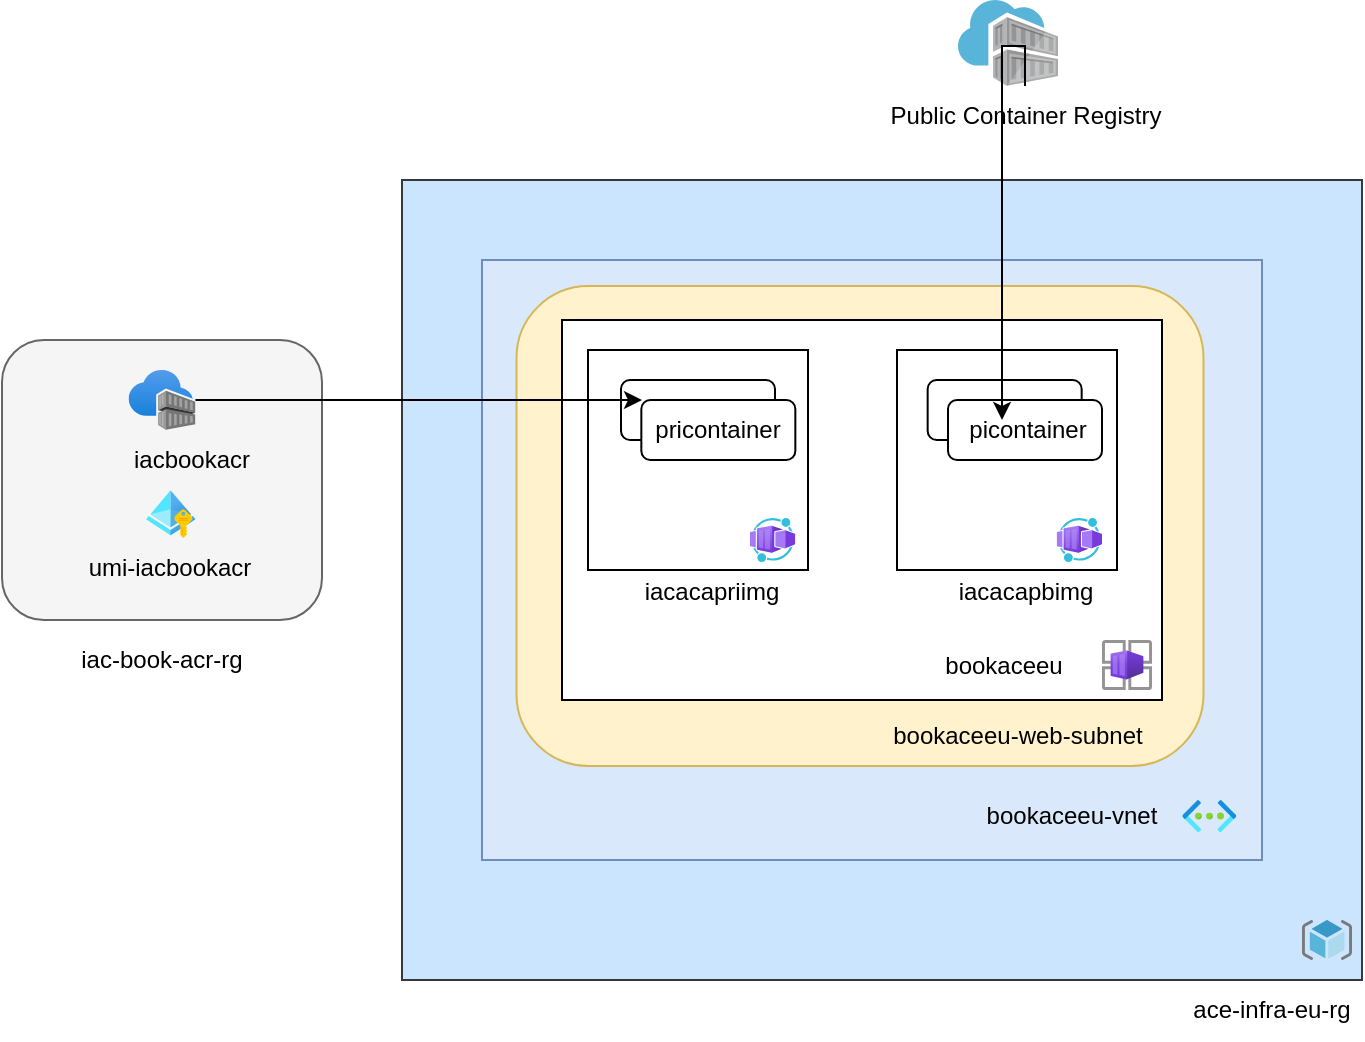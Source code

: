 <mxfile version="23.0.2" type="github">
  <diagram name="Page-1" id="41PUO9LIWdQhwy8fvfJj">
    <mxGraphModel dx="1386" dy="723" grid="1" gridSize="10" guides="1" tooltips="1" connect="1" arrows="1" fold="1" page="1" pageScale="1" pageWidth="850" pageHeight="1100" math="0" shadow="0">
      <root>
        <mxCell id="0" />
        <mxCell id="1" parent="0" />
        <mxCell id="M9DJQa7MAOZSDziR-gfe-6" value="" style="rounded=0;whiteSpace=wrap;html=1;fillColor=#cce5ff;strokeColor=#36393d;" parent="1" vertex="1">
          <mxGeometry x="320" y="120" width="480" height="400" as="geometry" />
        </mxCell>
        <mxCell id="M9DJQa7MAOZSDziR-gfe-1" value="" style="rounded=0;whiteSpace=wrap;html=1;fillColor=#dae8fc;strokeColor=#6c8ebf;" parent="1" vertex="1">
          <mxGeometry x="360" y="160" width="390" height="300" as="geometry" />
        </mxCell>
        <mxCell id="-YK8-JviycfMVQjXK0yG-7" value="" style="rounded=1;whiteSpace=wrap;html=1;fillColor=#fff2cc;strokeColor=#d6b656;" vertex="1" parent="1">
          <mxGeometry x="377.25" y="173" width="343.5" height="240" as="geometry" />
        </mxCell>
        <mxCell id="M9DJQa7MAOZSDziR-gfe-2" value="" style="rounded=1;whiteSpace=wrap;html=1;fillColor=#f5f5f5;fontColor=#333333;strokeColor=#666666;" parent="1" vertex="1">
          <mxGeometry x="120" y="200" width="160" height="140" as="geometry" />
        </mxCell>
        <mxCell id="M9DJQa7MAOZSDziR-gfe-3" value="" style="rounded=0;whiteSpace=wrap;html=1;" parent="1" vertex="1">
          <mxGeometry x="400" y="190" width="300" height="190" as="geometry" />
        </mxCell>
        <mxCell id="M9DJQa7MAOZSDziR-gfe-4" style="edgeStyle=orthogonalEdgeStyle;rounded=0;orthogonalLoop=1;jettySize=auto;html=1;exitX=0.5;exitY=1;exitDx=0;exitDy=0;" parent="1" source="M9DJQa7MAOZSDziR-gfe-3" target="M9DJQa7MAOZSDziR-gfe-3" edge="1">
          <mxGeometry relative="1" as="geometry" />
        </mxCell>
        <mxCell id="M9DJQa7MAOZSDziR-gfe-5" value="" style="image;aspect=fixed;html=1;points=[];align=center;fontSize=12;image=img/lib/azure2/networking/Virtual_Networks.svg;" parent="1" vertex="1">
          <mxGeometry x="710.17" y="430" width="27" height="16.12" as="geometry" />
        </mxCell>
        <mxCell id="M9DJQa7MAOZSDziR-gfe-7" value="" style="image;sketch=0;aspect=fixed;html=1;points=[];align=center;fontSize=12;image=img/lib/mscae/ResourceGroup.svg;" parent="1" vertex="1">
          <mxGeometry x="770" y="490" width="25" height="20" as="geometry" />
        </mxCell>
        <mxCell id="M9DJQa7MAOZSDziR-gfe-8" value="" style="image;aspect=fixed;html=1;points=[];align=center;fontSize=12;image=img/lib/azure2/other/Container_App_Environments.svg;" parent="1" vertex="1">
          <mxGeometry x="670" y="350" width="25" height="25" as="geometry" />
        </mxCell>
        <mxCell id="M9DJQa7MAOZSDziR-gfe-11" value="" style="rounded=0;whiteSpace=wrap;html=1;" parent="1" vertex="1">
          <mxGeometry x="567.5" y="205" width="110" height="110" as="geometry" />
        </mxCell>
        <mxCell id="M9DJQa7MAOZSDziR-gfe-14" value="" style="image;aspect=fixed;html=1;points=[];align=center;fontSize=12;image=img/lib/azure2/other/Worker_Container_App.svg;" parent="1" vertex="1">
          <mxGeometry x="647.33" y="289" width="22.67" height="22" as="geometry" />
        </mxCell>
        <mxCell id="M9DJQa7MAOZSDziR-gfe-15" value="" style="rounded=0;whiteSpace=wrap;html=1;" parent="1" vertex="1">
          <mxGeometry x="413" y="205" width="110" height="110" as="geometry" />
        </mxCell>
        <mxCell id="M9DJQa7MAOZSDziR-gfe-16" value="" style="image;aspect=fixed;html=1;points=[];align=center;fontSize=12;image=img/lib/azure2/other/Worker_Container_App.svg;" parent="1" vertex="1">
          <mxGeometry x="494.0" y="289" width="22.67" height="22" as="geometry" />
        </mxCell>
        <mxCell id="M9DJQa7MAOZSDziR-gfe-17" value="" style="rounded=1;whiteSpace=wrap;html=1;" parent="1" vertex="1">
          <mxGeometry x="429.5" y="220" width="77" height="30" as="geometry" />
        </mxCell>
        <mxCell id="M9DJQa7MAOZSDziR-gfe-18" value="" style="rounded=1;whiteSpace=wrap;html=1;" parent="1" vertex="1">
          <mxGeometry x="439.67" y="230" width="77" height="30" as="geometry" />
        </mxCell>
        <mxCell id="M9DJQa7MAOZSDziR-gfe-19" value="" style="rounded=1;whiteSpace=wrap;html=1;" parent="1" vertex="1">
          <mxGeometry x="582.83" y="220" width="77" height="30" as="geometry" />
        </mxCell>
        <mxCell id="M9DJQa7MAOZSDziR-gfe-20" value="" style="rounded=1;whiteSpace=wrap;html=1;" parent="1" vertex="1">
          <mxGeometry x="593" y="230" width="77" height="30" as="geometry" />
        </mxCell>
        <mxCell id="M9DJQa7MAOZSDziR-gfe-21" value="" style="image;aspect=fixed;html=1;points=[];align=center;fontSize=12;image=img/lib/azure2/containers/Container_Registries.svg;" parent="1" vertex="1">
          <mxGeometry x="183.28" y="215" width="33.44" height="30" as="geometry" />
        </mxCell>
        <mxCell id="M9DJQa7MAOZSDziR-gfe-22" value="ace-infra-eu-rg" style="text;html=1;strokeColor=none;fillColor=none;align=center;verticalAlign=middle;whiteSpace=wrap;rounded=0;" parent="1" vertex="1">
          <mxGeometry x="710.17" y="520" width="89.83" height="30" as="geometry" />
        </mxCell>
        <mxCell id="M9DJQa7MAOZSDziR-gfe-23" value="bookaceeu-vnet" style="text;html=1;strokeColor=none;fillColor=none;align=center;verticalAlign=middle;whiteSpace=wrap;rounded=0;" parent="1" vertex="1">
          <mxGeometry x="610.17" y="423.06" width="89.83" height="30" as="geometry" />
        </mxCell>
        <mxCell id="M9DJQa7MAOZSDziR-gfe-24" value="bookaceeu" style="text;html=1;strokeColor=none;fillColor=none;align=center;verticalAlign=middle;whiteSpace=wrap;rounded=0;" parent="1" vertex="1">
          <mxGeometry x="576.41" y="347.5" width="89.83" height="30" as="geometry" />
        </mxCell>
        <mxCell id="M9DJQa7MAOZSDziR-gfe-25" value="iacacapbimg" style="text;html=1;strokeColor=none;fillColor=none;align=center;verticalAlign=middle;whiteSpace=wrap;rounded=0;" parent="1" vertex="1">
          <mxGeometry x="586.59" y="311" width="89.83" height="30" as="geometry" />
        </mxCell>
        <mxCell id="M9DJQa7MAOZSDziR-gfe-26" value="picontainer" style="text;html=1;strokeColor=none;fillColor=none;align=center;verticalAlign=middle;whiteSpace=wrap;rounded=0;" parent="1" vertex="1">
          <mxGeometry x="587.67" y="230" width="89.83" height="30" as="geometry" />
        </mxCell>
        <mxCell id="M9DJQa7MAOZSDziR-gfe-27" value="iacacapriimg" style="text;html=1;strokeColor=none;fillColor=none;align=center;verticalAlign=middle;whiteSpace=wrap;rounded=0;" parent="1" vertex="1">
          <mxGeometry x="429.5" y="311" width="89.83" height="30" as="geometry" />
        </mxCell>
        <mxCell id="BKsSk8NnC51GxvihQW22-1" value="pricontainer" style="text;html=1;strokeColor=none;fillColor=none;align=center;verticalAlign=middle;whiteSpace=wrap;rounded=0;" parent="1" vertex="1">
          <mxGeometry x="433.26" y="230" width="89.83" height="30" as="geometry" />
        </mxCell>
        <mxCell id="-YK8-JviycfMVQjXK0yG-1" value="iacbookacr" style="text;html=1;strokeColor=none;fillColor=none;align=center;verticalAlign=middle;whiteSpace=wrap;rounded=0;" vertex="1" parent="1">
          <mxGeometry x="170.0" y="245" width="89.83" height="30" as="geometry" />
        </mxCell>
        <mxCell id="-YK8-JviycfMVQjXK0yG-3" value="" style="image;aspect=fixed;html=1;points=[];align=center;fontSize=12;image=img/lib/azure2/identity/Managed_Identities.svg;" vertex="1" parent="1">
          <mxGeometry x="191.99" y="275" width="24.73" height="24" as="geometry" />
        </mxCell>
        <mxCell id="-YK8-JviycfMVQjXK0yG-4" value="umi-iacbookacr" style="text;html=1;strokeColor=none;fillColor=none;align=center;verticalAlign=middle;whiteSpace=wrap;rounded=0;" vertex="1" parent="1">
          <mxGeometry x="159.44" y="299" width="89.83" height="30" as="geometry" />
        </mxCell>
        <mxCell id="-YK8-JviycfMVQjXK0yG-5" value="" style="image;sketch=0;aspect=fixed;html=1;points=[];align=center;fontSize=12;image=img/lib/mscae/Container_Registries.svg;" vertex="1" parent="1">
          <mxGeometry x="598" y="30" width="50" height="43" as="geometry" />
        </mxCell>
        <mxCell id="-YK8-JviycfMVQjXK0yG-6" value="Public Container Registry" style="text;html=1;strokeColor=none;fillColor=none;align=center;verticalAlign=middle;whiteSpace=wrap;rounded=0;" vertex="1" parent="1">
          <mxGeometry x="555.54" y="73" width="151.91" height="30" as="geometry" />
        </mxCell>
        <mxCell id="-YK8-JviycfMVQjXK0yG-8" value="bookaceeu-web-subnet" style="text;html=1;strokeColor=none;fillColor=none;align=center;verticalAlign=middle;whiteSpace=wrap;rounded=0;" vertex="1" parent="1">
          <mxGeometry x="561.41" y="383" width="133.59" height="30" as="geometry" />
        </mxCell>
        <mxCell id="-YK8-JviycfMVQjXK0yG-9" value="" style="endArrow=classic;html=1;rounded=0;" edge="1" parent="1" source="M9DJQa7MAOZSDziR-gfe-21">
          <mxGeometry width="50" height="50" relative="1" as="geometry">
            <mxPoint x="400" y="400" as="sourcePoint" />
            <mxPoint x="440" y="230" as="targetPoint" />
            <Array as="points">
              <mxPoint x="410" y="230" />
            </Array>
          </mxGeometry>
        </mxCell>
        <mxCell id="-YK8-JviycfMVQjXK0yG-10" value="iac-book-acr-rg" style="text;html=1;strokeColor=none;fillColor=none;align=center;verticalAlign=middle;whiteSpace=wrap;rounded=0;" vertex="1" parent="1">
          <mxGeometry x="155.09" y="345" width="89.83" height="30" as="geometry" />
        </mxCell>
        <mxCell id="-YK8-JviycfMVQjXK0yG-12" style="edgeStyle=orthogonalEdgeStyle;rounded=0;orthogonalLoop=1;jettySize=auto;html=1;exitX=0.5;exitY=0;exitDx=0;exitDy=0;entryX=0.36;entryY=0.333;entryDx=0;entryDy=0;entryPerimeter=0;" edge="1" parent="1" source="-YK8-JviycfMVQjXK0yG-6" target="M9DJQa7MAOZSDziR-gfe-26">
          <mxGeometry relative="1" as="geometry">
            <Array as="points">
              <mxPoint x="632" y="53" />
              <mxPoint x="620" y="53" />
            </Array>
          </mxGeometry>
        </mxCell>
      </root>
    </mxGraphModel>
  </diagram>
</mxfile>
